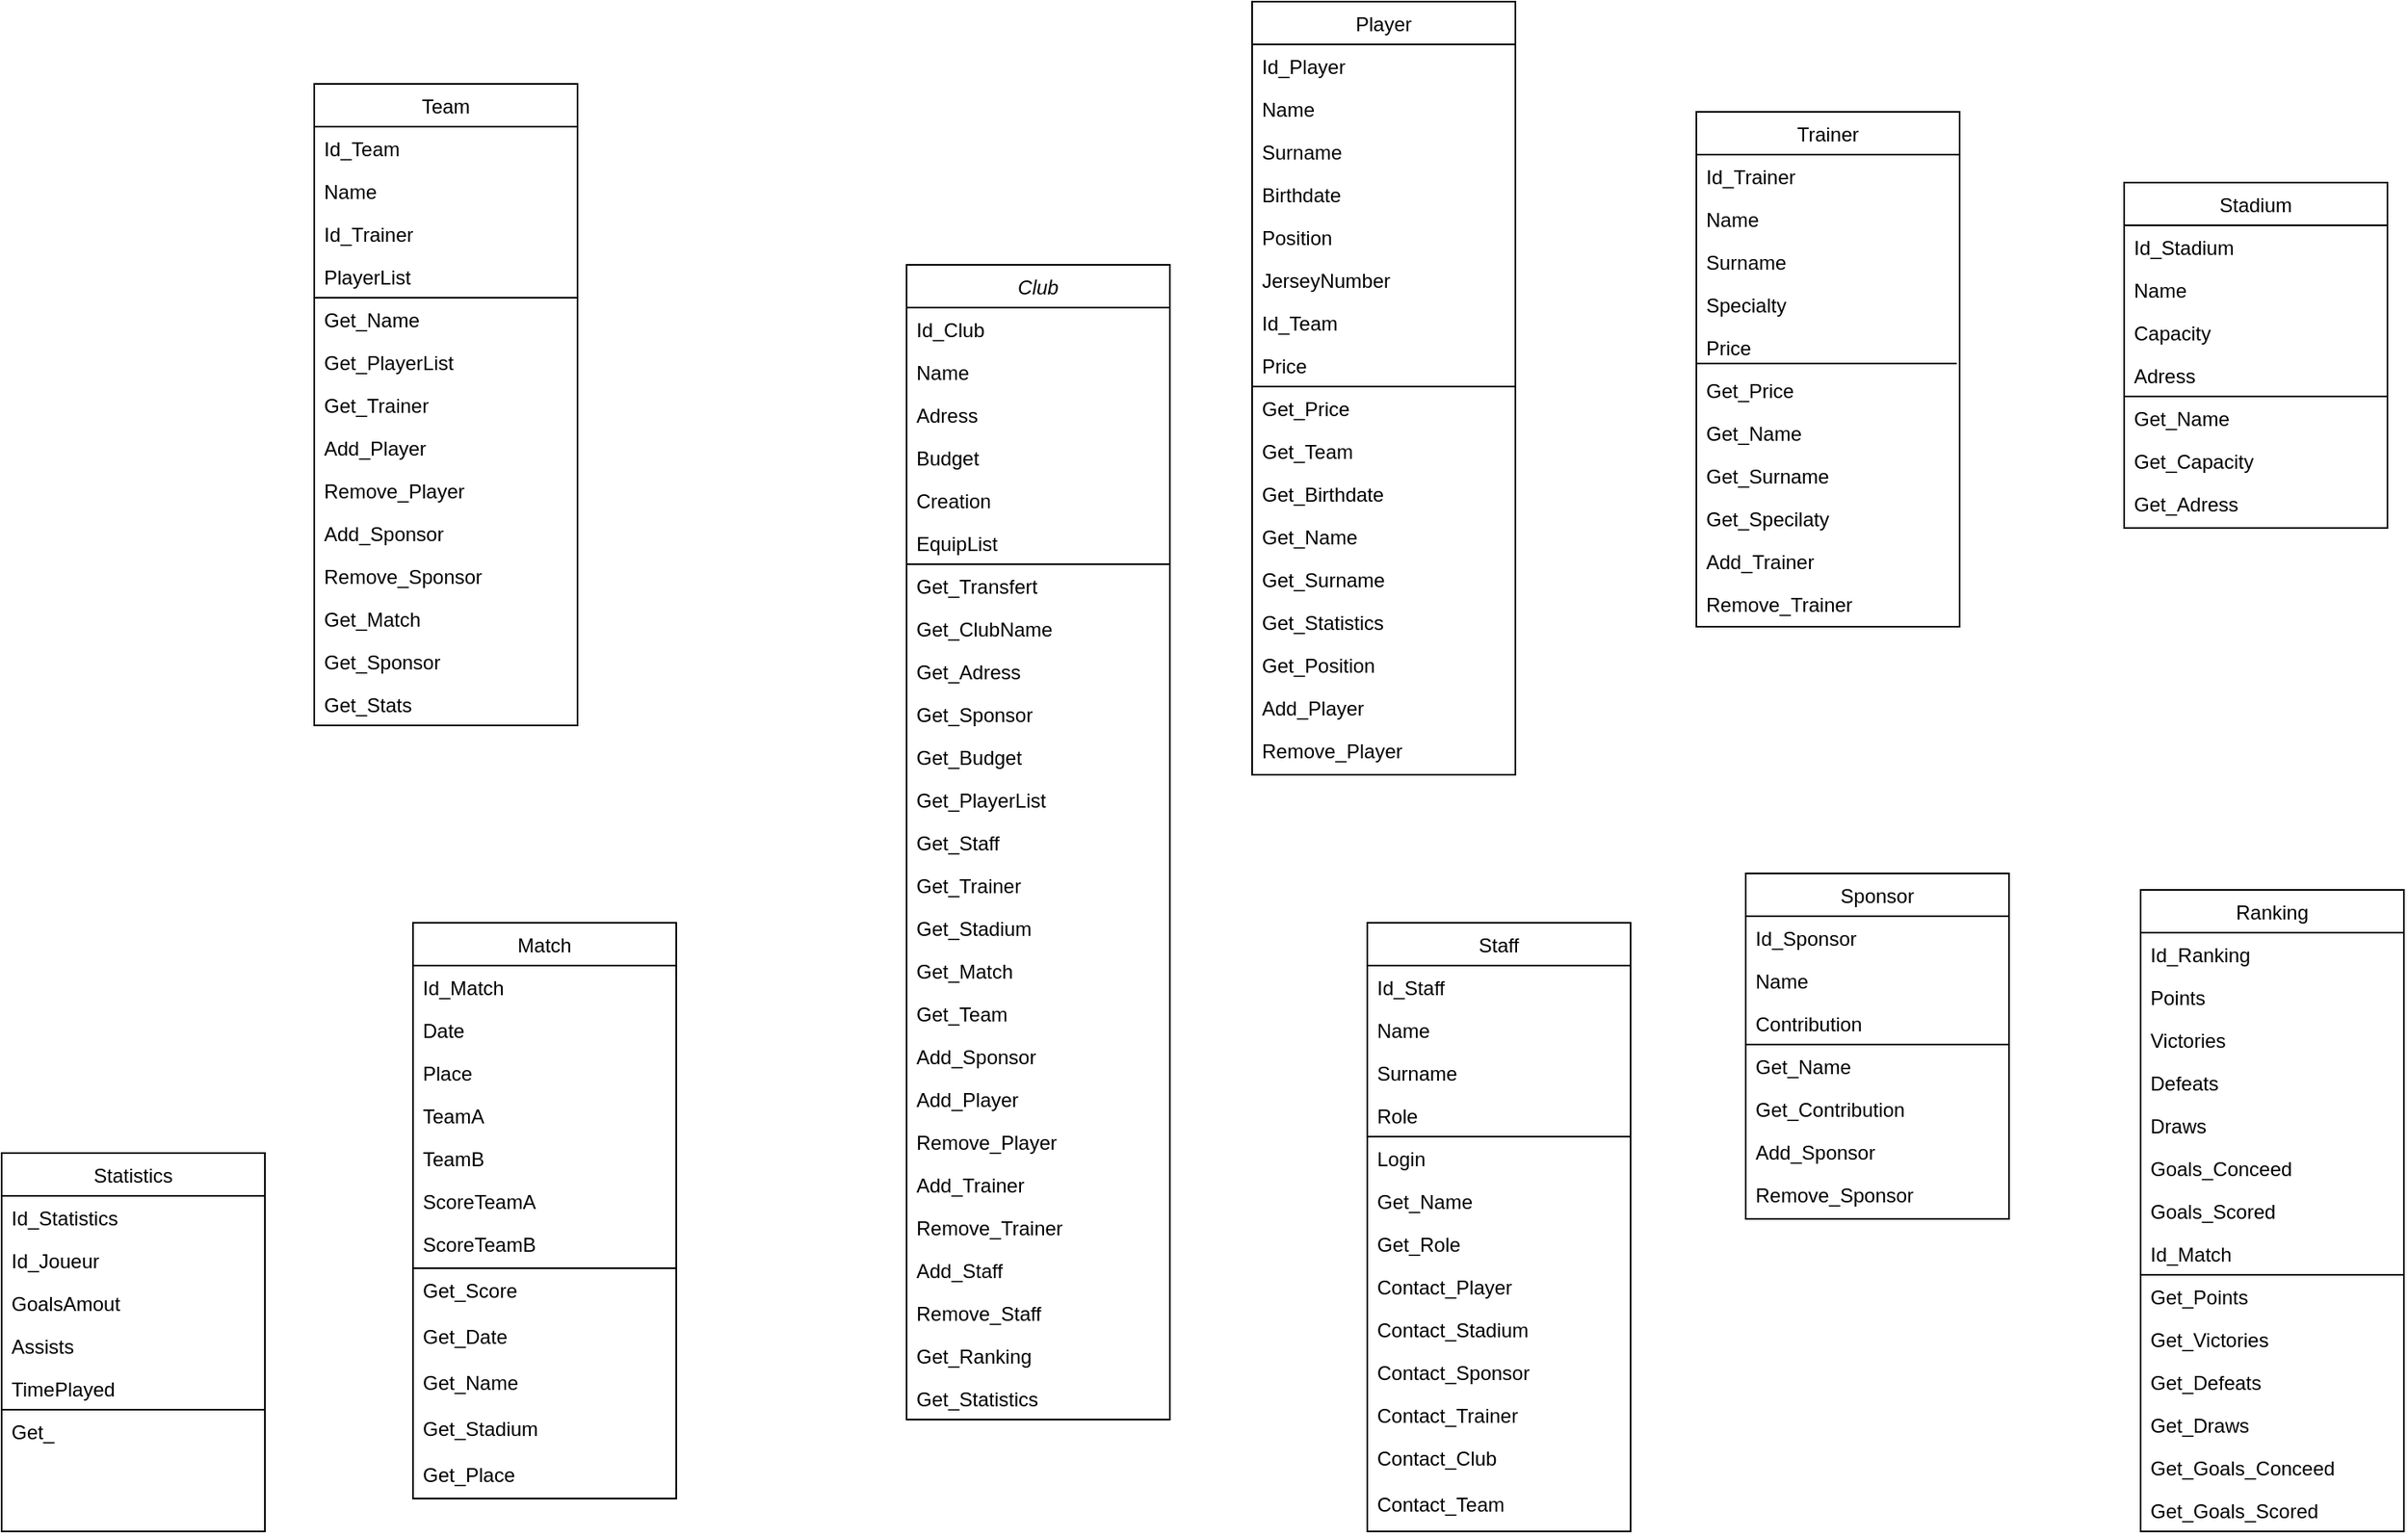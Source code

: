 <mxfile version="24.9.1">
  <diagram id="C5RBs43oDa-KdzZeNtuy" name="Page-1">
    <mxGraphModel dx="1793" dy="965" grid="1" gridSize="10" guides="1" tooltips="1" connect="1" arrows="1" fold="1" page="1" pageScale="1" pageWidth="827" pageHeight="1169" math="0" shadow="0">
      <root>
        <mxCell id="WIyWlLk6GJQsqaUBKTNV-0" />
        <mxCell id="WIyWlLk6GJQsqaUBKTNV-1" parent="WIyWlLk6GJQsqaUBKTNV-0" />
        <mxCell id="zkfFHV4jXpPFQw0GAbJ--0" value="Club" style="swimlane;fontStyle=2;align=center;verticalAlign=top;childLayout=stackLayout;horizontal=1;startSize=26;horizontalStack=0;resizeParent=1;resizeLast=0;collapsible=1;marginBottom=0;rounded=0;shadow=0;strokeWidth=1;" parent="WIyWlLk6GJQsqaUBKTNV-1" vertex="1">
          <mxGeometry x="660" y="370" width="160" height="702" as="geometry">
            <mxRectangle x="230" y="140" width="160" height="26" as="alternateBounds" />
          </mxGeometry>
        </mxCell>
        <mxCell id="zkfFHV4jXpPFQw0GAbJ--1" value="Id_Club" style="text;align=left;verticalAlign=top;spacingLeft=4;spacingRight=4;overflow=hidden;rotatable=0;points=[[0,0.5],[1,0.5]];portConstraint=eastwest;" parent="zkfFHV4jXpPFQw0GAbJ--0" vertex="1">
          <mxGeometry y="26" width="160" height="26" as="geometry" />
        </mxCell>
        <mxCell id="zkfFHV4jXpPFQw0GAbJ--2" value="Name" style="text;align=left;verticalAlign=top;spacingLeft=4;spacingRight=4;overflow=hidden;rotatable=0;points=[[0,0.5],[1,0.5]];portConstraint=eastwest;rounded=0;shadow=0;html=0;" parent="zkfFHV4jXpPFQw0GAbJ--0" vertex="1">
          <mxGeometry y="52" width="160" height="26" as="geometry" />
        </mxCell>
        <mxCell id="zkfFHV4jXpPFQw0GAbJ--3" value="Adress" style="text;align=left;verticalAlign=top;spacingLeft=4;spacingRight=4;overflow=hidden;rotatable=0;points=[[0,0.5],[1,0.5]];portConstraint=eastwest;rounded=0;shadow=0;html=0;" parent="zkfFHV4jXpPFQw0GAbJ--0" vertex="1">
          <mxGeometry y="78" width="160" height="26" as="geometry" />
        </mxCell>
        <mxCell id="9PGojZ2IDabCklF1MC3D-15" value="Budget" style="text;align=left;verticalAlign=top;spacingLeft=4;spacingRight=4;overflow=hidden;rotatable=0;points=[[0,0.5],[1,0.5]];portConstraint=eastwest;rounded=0;shadow=0;html=0;" vertex="1" parent="zkfFHV4jXpPFQw0GAbJ--0">
          <mxGeometry y="104" width="160" height="26" as="geometry" />
        </mxCell>
        <mxCell id="9PGojZ2IDabCklF1MC3D-16" value="Creation" style="text;align=left;verticalAlign=top;spacingLeft=4;spacingRight=4;overflow=hidden;rotatable=0;points=[[0,0.5],[1,0.5]];portConstraint=eastwest;rounded=0;shadow=0;html=0;" vertex="1" parent="zkfFHV4jXpPFQw0GAbJ--0">
          <mxGeometry y="130" width="160" height="26" as="geometry" />
        </mxCell>
        <mxCell id="9PGojZ2IDabCklF1MC3D-18" value="EquipList" style="text;align=left;verticalAlign=top;spacingLeft=4;spacingRight=4;overflow=hidden;rotatable=0;points=[[0,0.5],[1,0.5]];portConstraint=eastwest;rounded=0;shadow=0;html=0;" vertex="1" parent="zkfFHV4jXpPFQw0GAbJ--0">
          <mxGeometry y="156" width="160" height="26" as="geometry" />
        </mxCell>
        <mxCell id="9PGojZ2IDabCklF1MC3D-79" value="" style="endArrow=none;html=1;rounded=0;" edge="1" parent="zkfFHV4jXpPFQw0GAbJ--0">
          <mxGeometry width="50" height="50" relative="1" as="geometry">
            <mxPoint y="182" as="sourcePoint" />
            <mxPoint x="160" y="182" as="targetPoint" />
          </mxGeometry>
        </mxCell>
        <mxCell id="9PGojZ2IDabCklF1MC3D-80" value="Get_Transfert" style="text;align=left;verticalAlign=top;spacingLeft=4;spacingRight=4;overflow=hidden;rotatable=0;points=[[0,0.5],[1,0.5]];portConstraint=eastwest;rounded=0;shadow=0;html=0;" vertex="1" parent="zkfFHV4jXpPFQw0GAbJ--0">
          <mxGeometry y="182" width="160" height="26" as="geometry" />
        </mxCell>
        <mxCell id="9PGojZ2IDabCklF1MC3D-81" value="Get_ClubName" style="text;align=left;verticalAlign=top;spacingLeft=4;spacingRight=4;overflow=hidden;rotatable=0;points=[[0,0.5],[1,0.5]];portConstraint=eastwest;rounded=0;shadow=0;html=0;" vertex="1" parent="zkfFHV4jXpPFQw0GAbJ--0">
          <mxGeometry y="208" width="160" height="26" as="geometry" />
        </mxCell>
        <mxCell id="9PGojZ2IDabCklF1MC3D-82" value="Get_Adress" style="text;align=left;verticalAlign=top;spacingLeft=4;spacingRight=4;overflow=hidden;rotatable=0;points=[[0,0.5],[1,0.5]];portConstraint=eastwest;rounded=0;shadow=0;html=0;" vertex="1" parent="zkfFHV4jXpPFQw0GAbJ--0">
          <mxGeometry y="234" width="160" height="26" as="geometry" />
        </mxCell>
        <mxCell id="9PGojZ2IDabCklF1MC3D-83" value="Get_Sponsor" style="text;align=left;verticalAlign=top;spacingLeft=4;spacingRight=4;overflow=hidden;rotatable=0;points=[[0,0.5],[1,0.5]];portConstraint=eastwest;rounded=0;shadow=0;html=0;" vertex="1" parent="zkfFHV4jXpPFQw0GAbJ--0">
          <mxGeometry y="260" width="160" height="26" as="geometry" />
        </mxCell>
        <mxCell id="9PGojZ2IDabCklF1MC3D-84" value="Get_Budget" style="text;align=left;verticalAlign=top;spacingLeft=4;spacingRight=4;overflow=hidden;rotatable=0;points=[[0,0.5],[1,0.5]];portConstraint=eastwest;rounded=0;shadow=0;html=0;" vertex="1" parent="zkfFHV4jXpPFQw0GAbJ--0">
          <mxGeometry y="286" width="160" height="26" as="geometry" />
        </mxCell>
        <mxCell id="9PGojZ2IDabCklF1MC3D-85" value="Get_PlayerList" style="text;align=left;verticalAlign=top;spacingLeft=4;spacingRight=4;overflow=hidden;rotatable=0;points=[[0,0.5],[1,0.5]];portConstraint=eastwest;rounded=0;shadow=0;html=0;" vertex="1" parent="zkfFHV4jXpPFQw0GAbJ--0">
          <mxGeometry y="312" width="160" height="26" as="geometry" />
        </mxCell>
        <mxCell id="9PGojZ2IDabCklF1MC3D-86" value="Get_Staff" style="text;align=left;verticalAlign=top;spacingLeft=4;spacingRight=4;overflow=hidden;rotatable=0;points=[[0,0.5],[1,0.5]];portConstraint=eastwest;rounded=0;shadow=0;html=0;" vertex="1" parent="zkfFHV4jXpPFQw0GAbJ--0">
          <mxGeometry y="338" width="160" height="26" as="geometry" />
        </mxCell>
        <mxCell id="9PGojZ2IDabCklF1MC3D-87" value="Get_Trainer" style="text;align=left;verticalAlign=top;spacingLeft=4;spacingRight=4;overflow=hidden;rotatable=0;points=[[0,0.5],[1,0.5]];portConstraint=eastwest;rounded=0;shadow=0;html=0;" vertex="1" parent="zkfFHV4jXpPFQw0GAbJ--0">
          <mxGeometry y="364" width="160" height="26" as="geometry" />
        </mxCell>
        <mxCell id="9PGojZ2IDabCklF1MC3D-88" value="Get_Stadium" style="text;align=left;verticalAlign=top;spacingLeft=4;spacingRight=4;overflow=hidden;rotatable=0;points=[[0,0.5],[1,0.5]];portConstraint=eastwest;rounded=0;shadow=0;html=0;" vertex="1" parent="zkfFHV4jXpPFQw0GAbJ--0">
          <mxGeometry y="390" width="160" height="26" as="geometry" />
        </mxCell>
        <mxCell id="9PGojZ2IDabCklF1MC3D-89" value="Get_Match" style="text;align=left;verticalAlign=top;spacingLeft=4;spacingRight=4;overflow=hidden;rotatable=0;points=[[0,0.5],[1,0.5]];portConstraint=eastwest;rounded=0;shadow=0;html=0;" vertex="1" parent="zkfFHV4jXpPFQw0GAbJ--0">
          <mxGeometry y="416" width="160" height="26" as="geometry" />
        </mxCell>
        <mxCell id="9PGojZ2IDabCklF1MC3D-90" value="Get_Team" style="text;align=left;verticalAlign=top;spacingLeft=4;spacingRight=4;overflow=hidden;rotatable=0;points=[[0,0.5],[1,0.5]];portConstraint=eastwest;rounded=0;shadow=0;html=0;" vertex="1" parent="zkfFHV4jXpPFQw0GAbJ--0">
          <mxGeometry y="442" width="160" height="26" as="geometry" />
        </mxCell>
        <mxCell id="9PGojZ2IDabCklF1MC3D-128" value="Add_Sponsor" style="text;align=left;verticalAlign=top;spacingLeft=4;spacingRight=4;overflow=hidden;rotatable=0;points=[[0,0.5],[1,0.5]];portConstraint=eastwest;rounded=0;shadow=0;html=0;" vertex="1" parent="zkfFHV4jXpPFQw0GAbJ--0">
          <mxGeometry y="468" width="160" height="26" as="geometry" />
        </mxCell>
        <mxCell id="9PGojZ2IDabCklF1MC3D-123" value="Add_Player" style="text;align=left;verticalAlign=top;spacingLeft=4;spacingRight=4;overflow=hidden;rotatable=0;points=[[0,0.5],[1,0.5]];portConstraint=eastwest;rounded=0;shadow=0;html=0;" vertex="1" parent="zkfFHV4jXpPFQw0GAbJ--0">
          <mxGeometry y="494" width="160" height="26" as="geometry" />
        </mxCell>
        <mxCell id="9PGojZ2IDabCklF1MC3D-124" value="Remove_Player" style="text;align=left;verticalAlign=top;spacingLeft=4;spacingRight=4;overflow=hidden;rotatable=0;points=[[0,0.5],[1,0.5]];portConstraint=eastwest;rounded=0;shadow=0;html=0;" vertex="1" parent="zkfFHV4jXpPFQw0GAbJ--0">
          <mxGeometry y="520" width="160" height="26" as="geometry" />
        </mxCell>
        <mxCell id="9PGojZ2IDabCklF1MC3D-126" value="Add_Trainer" style="text;align=left;verticalAlign=top;spacingLeft=4;spacingRight=4;overflow=hidden;rotatable=0;points=[[0,0.5],[1,0.5]];portConstraint=eastwest;rounded=0;shadow=0;html=0;" vertex="1" parent="zkfFHV4jXpPFQw0GAbJ--0">
          <mxGeometry y="546" width="160" height="26" as="geometry" />
        </mxCell>
        <mxCell id="9PGojZ2IDabCklF1MC3D-129" value="Remove_Trainer" style="text;align=left;verticalAlign=top;spacingLeft=4;spacingRight=4;overflow=hidden;rotatable=0;points=[[0,0.5],[1,0.5]];portConstraint=eastwest;rounded=0;shadow=0;html=0;" vertex="1" parent="zkfFHV4jXpPFQw0GAbJ--0">
          <mxGeometry y="572" width="160" height="26" as="geometry" />
        </mxCell>
        <mxCell id="9PGojZ2IDabCklF1MC3D-130" value="Add_Staff" style="text;align=left;verticalAlign=top;spacingLeft=4;spacingRight=4;overflow=hidden;rotatable=0;points=[[0,0.5],[1,0.5]];portConstraint=eastwest;rounded=0;shadow=0;html=0;" vertex="1" parent="zkfFHV4jXpPFQw0GAbJ--0">
          <mxGeometry y="598" width="160" height="26" as="geometry" />
        </mxCell>
        <mxCell id="9PGojZ2IDabCklF1MC3D-131" value="Remove_Staff" style="text;align=left;verticalAlign=top;spacingLeft=4;spacingRight=4;overflow=hidden;rotatable=0;points=[[0,0.5],[1,0.5]];portConstraint=eastwest;rounded=0;shadow=0;html=0;" vertex="1" parent="zkfFHV4jXpPFQw0GAbJ--0">
          <mxGeometry y="624" width="160" height="26" as="geometry" />
        </mxCell>
        <mxCell id="9PGojZ2IDabCklF1MC3D-132" value="Get_Ranking" style="text;align=left;verticalAlign=top;spacingLeft=4;spacingRight=4;overflow=hidden;rotatable=0;points=[[0,0.5],[1,0.5]];portConstraint=eastwest;rounded=0;shadow=0;html=0;" vertex="1" parent="zkfFHV4jXpPFQw0GAbJ--0">
          <mxGeometry y="650" width="160" height="26" as="geometry" />
        </mxCell>
        <mxCell id="9PGojZ2IDabCklF1MC3D-133" value="Get_Statistics" style="text;align=left;verticalAlign=top;spacingLeft=4;spacingRight=4;overflow=hidden;rotatable=0;points=[[0,0.5],[1,0.5]];portConstraint=eastwest;rounded=0;shadow=0;html=0;" vertex="1" parent="zkfFHV4jXpPFQw0GAbJ--0">
          <mxGeometry y="676" width="160" height="26" as="geometry" />
        </mxCell>
        <mxCell id="zkfFHV4jXpPFQw0GAbJ--17" value="Player" style="swimlane;fontStyle=0;align=center;verticalAlign=top;childLayout=stackLayout;horizontal=1;startSize=26;horizontalStack=0;resizeParent=1;resizeLast=0;collapsible=1;marginBottom=0;rounded=0;shadow=0;strokeWidth=1;" parent="WIyWlLk6GJQsqaUBKTNV-1" vertex="1">
          <mxGeometry x="870" y="210" width="160" height="470" as="geometry">
            <mxRectangle x="550" y="140" width="160" height="26" as="alternateBounds" />
          </mxGeometry>
        </mxCell>
        <mxCell id="zkfFHV4jXpPFQw0GAbJ--18" value="Id_Player" style="text;align=left;verticalAlign=top;spacingLeft=4;spacingRight=4;overflow=hidden;rotatable=0;points=[[0,0.5],[1,0.5]];portConstraint=eastwest;" parent="zkfFHV4jXpPFQw0GAbJ--17" vertex="1">
          <mxGeometry y="26" width="160" height="26" as="geometry" />
        </mxCell>
        <mxCell id="zkfFHV4jXpPFQw0GAbJ--19" value="Name" style="text;align=left;verticalAlign=top;spacingLeft=4;spacingRight=4;overflow=hidden;rotatable=0;points=[[0,0.5],[1,0.5]];portConstraint=eastwest;rounded=0;shadow=0;html=0;" parent="zkfFHV4jXpPFQw0GAbJ--17" vertex="1">
          <mxGeometry y="52" width="160" height="26" as="geometry" />
        </mxCell>
        <mxCell id="zkfFHV4jXpPFQw0GAbJ--20" value="Surname" style="text;align=left;verticalAlign=top;spacingLeft=4;spacingRight=4;overflow=hidden;rotatable=0;points=[[0,0.5],[1,0.5]];portConstraint=eastwest;rounded=0;shadow=0;html=0;" parent="zkfFHV4jXpPFQw0GAbJ--17" vertex="1">
          <mxGeometry y="78" width="160" height="26" as="geometry" />
        </mxCell>
        <mxCell id="zkfFHV4jXpPFQw0GAbJ--21" value="Birthdate" style="text;align=left;verticalAlign=top;spacingLeft=4;spacingRight=4;overflow=hidden;rotatable=0;points=[[0,0.5],[1,0.5]];portConstraint=eastwest;rounded=0;shadow=0;html=0;" parent="zkfFHV4jXpPFQw0GAbJ--17" vertex="1">
          <mxGeometry y="104" width="160" height="26" as="geometry" />
        </mxCell>
        <mxCell id="zkfFHV4jXpPFQw0GAbJ--22" value="Position" style="text;align=left;verticalAlign=top;spacingLeft=4;spacingRight=4;overflow=hidden;rotatable=0;points=[[0,0.5],[1,0.5]];portConstraint=eastwest;rounded=0;shadow=0;html=0;" parent="zkfFHV4jXpPFQw0GAbJ--17" vertex="1">
          <mxGeometry y="130" width="160" height="26" as="geometry" />
        </mxCell>
        <mxCell id="zkfFHV4jXpPFQw0GAbJ--24" value="JerseyNumber" style="text;align=left;verticalAlign=top;spacingLeft=4;spacingRight=4;overflow=hidden;rotatable=0;points=[[0,0.5],[1,0.5]];portConstraint=eastwest;" parent="zkfFHV4jXpPFQw0GAbJ--17" vertex="1">
          <mxGeometry y="156" width="160" height="26" as="geometry" />
        </mxCell>
        <mxCell id="zkfFHV4jXpPFQw0GAbJ--25" value="Id_Team" style="text;align=left;verticalAlign=top;spacingLeft=4;spacingRight=4;overflow=hidden;rotatable=0;points=[[0,0.5],[1,0.5]];portConstraint=eastwest;" parent="zkfFHV4jXpPFQw0GAbJ--17" vertex="1">
          <mxGeometry y="182" width="160" height="26" as="geometry" />
        </mxCell>
        <mxCell id="9PGojZ2IDabCklF1MC3D-140" value="Price" style="text;align=left;verticalAlign=top;spacingLeft=4;spacingRight=4;overflow=hidden;rotatable=0;points=[[0,0.5],[1,0.5]];portConstraint=eastwest;" vertex="1" parent="zkfFHV4jXpPFQw0GAbJ--17">
          <mxGeometry y="208" width="160" height="26" as="geometry" />
        </mxCell>
        <mxCell id="9PGojZ2IDabCklF1MC3D-134" value="" style="endArrow=none;html=1;rounded=0;" edge="1" parent="zkfFHV4jXpPFQw0GAbJ--17">
          <mxGeometry width="50" height="50" relative="1" as="geometry">
            <mxPoint y="234" as="sourcePoint" />
            <mxPoint x="160" y="234" as="targetPoint" />
          </mxGeometry>
        </mxCell>
        <mxCell id="9PGojZ2IDabCklF1MC3D-139" value="Get_Price" style="text;align=left;verticalAlign=top;spacingLeft=4;spacingRight=4;overflow=hidden;rotatable=0;points=[[0,0.5],[1,0.5]];portConstraint=eastwest;" vertex="1" parent="zkfFHV4jXpPFQw0GAbJ--17">
          <mxGeometry y="234" width="160" height="26" as="geometry" />
        </mxCell>
        <mxCell id="9PGojZ2IDabCklF1MC3D-137" value="Get_Team" style="text;align=left;verticalAlign=top;spacingLeft=4;spacingRight=4;overflow=hidden;rotatable=0;points=[[0,0.5],[1,0.5]];portConstraint=eastwest;" vertex="1" parent="zkfFHV4jXpPFQw0GAbJ--17">
          <mxGeometry y="260" width="160" height="26" as="geometry" />
        </mxCell>
        <mxCell id="9PGojZ2IDabCklF1MC3D-138" value="Get_Birthdate" style="text;align=left;verticalAlign=top;spacingLeft=4;spacingRight=4;overflow=hidden;rotatable=0;points=[[0,0.5],[1,0.5]];portConstraint=eastwest;" vertex="1" parent="zkfFHV4jXpPFQw0GAbJ--17">
          <mxGeometry y="286" width="160" height="26" as="geometry" />
        </mxCell>
        <mxCell id="9PGojZ2IDabCklF1MC3D-135" value="Get_Name" style="text;align=left;verticalAlign=top;spacingLeft=4;spacingRight=4;overflow=hidden;rotatable=0;points=[[0,0.5],[1,0.5]];portConstraint=eastwest;" vertex="1" parent="zkfFHV4jXpPFQw0GAbJ--17">
          <mxGeometry y="312" width="160" height="26" as="geometry" />
        </mxCell>
        <mxCell id="9PGojZ2IDabCklF1MC3D-136" value="Get_Surname" style="text;align=left;verticalAlign=top;spacingLeft=4;spacingRight=4;overflow=hidden;rotatable=0;points=[[0,0.5],[1,0.5]];portConstraint=eastwest;" vertex="1" parent="zkfFHV4jXpPFQw0GAbJ--17">
          <mxGeometry y="338" width="160" height="26" as="geometry" />
        </mxCell>
        <mxCell id="9PGojZ2IDabCklF1MC3D-142" value="Get_Statistics" style="text;align=left;verticalAlign=top;spacingLeft=4;spacingRight=4;overflow=hidden;rotatable=0;points=[[0,0.5],[1,0.5]];portConstraint=eastwest;" vertex="1" parent="zkfFHV4jXpPFQw0GAbJ--17">
          <mxGeometry y="364" width="160" height="26" as="geometry" />
        </mxCell>
        <mxCell id="9PGojZ2IDabCklF1MC3D-143" value="Get_Position" style="text;align=left;verticalAlign=top;spacingLeft=4;spacingRight=4;overflow=hidden;rotatable=0;points=[[0,0.5],[1,0.5]];portConstraint=eastwest;" vertex="1" parent="zkfFHV4jXpPFQw0GAbJ--17">
          <mxGeometry y="390" width="160" height="26" as="geometry" />
        </mxCell>
        <mxCell id="9PGojZ2IDabCklF1MC3D-144" value="Add_Player" style="text;align=left;verticalAlign=top;spacingLeft=4;spacingRight=4;overflow=hidden;rotatable=0;points=[[0,0.5],[1,0.5]];portConstraint=eastwest;" vertex="1" parent="zkfFHV4jXpPFQw0GAbJ--17">
          <mxGeometry y="416" width="160" height="26" as="geometry" />
        </mxCell>
        <mxCell id="9PGojZ2IDabCklF1MC3D-145" value="Remove_Player" style="text;align=left;verticalAlign=top;spacingLeft=4;spacingRight=4;overflow=hidden;rotatable=0;points=[[0,0.5],[1,0.5]];portConstraint=eastwest;" vertex="1" parent="zkfFHV4jXpPFQw0GAbJ--17">
          <mxGeometry y="442" width="160" height="26" as="geometry" />
        </mxCell>
        <mxCell id="9PGojZ2IDabCklF1MC3D-20" value="Team" style="swimlane;fontStyle=0;align=center;verticalAlign=top;childLayout=stackLayout;horizontal=1;startSize=26;horizontalStack=0;resizeParent=1;resizeLast=0;collapsible=1;marginBottom=0;rounded=0;shadow=0;strokeWidth=1;" vertex="1" parent="WIyWlLk6GJQsqaUBKTNV-1">
          <mxGeometry x="300" y="260" width="160" height="390" as="geometry">
            <mxRectangle x="550" y="140" width="160" height="26" as="alternateBounds" />
          </mxGeometry>
        </mxCell>
        <mxCell id="9PGojZ2IDabCklF1MC3D-21" value="Id_Team" style="text;align=left;verticalAlign=top;spacingLeft=4;spacingRight=4;overflow=hidden;rotatable=0;points=[[0,0.5],[1,0.5]];portConstraint=eastwest;" vertex="1" parent="9PGojZ2IDabCklF1MC3D-20">
          <mxGeometry y="26" width="160" height="26" as="geometry" />
        </mxCell>
        <mxCell id="9PGojZ2IDabCklF1MC3D-22" value="Name" style="text;align=left;verticalAlign=top;spacingLeft=4;spacingRight=4;overflow=hidden;rotatable=0;points=[[0,0.5],[1,0.5]];portConstraint=eastwest;rounded=0;shadow=0;html=0;" vertex="1" parent="9PGojZ2IDabCklF1MC3D-20">
          <mxGeometry y="52" width="160" height="26" as="geometry" />
        </mxCell>
        <mxCell id="9PGojZ2IDabCklF1MC3D-23" value="Id_Trainer" style="text;align=left;verticalAlign=top;spacingLeft=4;spacingRight=4;overflow=hidden;rotatable=0;points=[[0,0.5],[1,0.5]];portConstraint=eastwest;rounded=0;shadow=0;html=0;" vertex="1" parent="9PGojZ2IDabCklF1MC3D-20">
          <mxGeometry y="78" width="160" height="26" as="geometry" />
        </mxCell>
        <mxCell id="9PGojZ2IDabCklF1MC3D-24" value="PlayerList" style="text;align=left;verticalAlign=top;spacingLeft=4;spacingRight=4;overflow=hidden;rotatable=0;points=[[0,0.5],[1,0.5]];portConstraint=eastwest;rounded=0;shadow=0;html=0;" vertex="1" parent="9PGojZ2IDabCklF1MC3D-20">
          <mxGeometry y="104" width="160" height="26" as="geometry" />
        </mxCell>
        <mxCell id="9PGojZ2IDabCklF1MC3D-70" value="" style="endArrow=none;html=1;rounded=0;exitX=0;exitY=0.75;exitDx=0;exitDy=0;entryX=1;entryY=0.75;entryDx=0;entryDy=0;" edge="1" parent="9PGojZ2IDabCklF1MC3D-20">
          <mxGeometry width="50" height="50" relative="1" as="geometry">
            <mxPoint y="130" as="sourcePoint" />
            <mxPoint x="160" y="130" as="targetPoint" />
          </mxGeometry>
        </mxCell>
        <mxCell id="9PGojZ2IDabCklF1MC3D-71" value="Get_Name" style="text;align=left;verticalAlign=top;spacingLeft=4;spacingRight=4;overflow=hidden;rotatable=0;points=[[0,0.5],[1,0.5]];portConstraint=eastwest;rounded=0;shadow=0;html=0;" vertex="1" parent="9PGojZ2IDabCklF1MC3D-20">
          <mxGeometry y="130" width="160" height="26" as="geometry" />
        </mxCell>
        <mxCell id="9PGojZ2IDabCklF1MC3D-72" value="Get_PlayerList" style="text;align=left;verticalAlign=top;spacingLeft=4;spacingRight=4;overflow=hidden;rotatable=0;points=[[0,0.5],[1,0.5]];portConstraint=eastwest;rounded=0;shadow=0;html=0;" vertex="1" parent="9PGojZ2IDabCklF1MC3D-20">
          <mxGeometry y="156" width="160" height="26" as="geometry" />
        </mxCell>
        <mxCell id="9PGojZ2IDabCklF1MC3D-73" value="Get_Trainer" style="text;align=left;verticalAlign=top;spacingLeft=4;spacingRight=4;overflow=hidden;rotatable=0;points=[[0,0.5],[1,0.5]];portConstraint=eastwest;rounded=0;shadow=0;html=0;" vertex="1" parent="9PGojZ2IDabCklF1MC3D-20">
          <mxGeometry y="182" width="160" height="26" as="geometry" />
        </mxCell>
        <mxCell id="9PGojZ2IDabCklF1MC3D-74" value="Add_Player" style="text;align=left;verticalAlign=top;spacingLeft=4;spacingRight=4;overflow=hidden;rotatable=0;points=[[0,0.5],[1,0.5]];portConstraint=eastwest;rounded=0;shadow=0;html=0;" vertex="1" parent="9PGojZ2IDabCklF1MC3D-20">
          <mxGeometry y="208" width="160" height="26" as="geometry" />
        </mxCell>
        <mxCell id="9PGojZ2IDabCklF1MC3D-75" value="Remove_Player" style="text;align=left;verticalAlign=top;spacingLeft=4;spacingRight=4;overflow=hidden;rotatable=0;points=[[0,0.5],[1,0.5]];portConstraint=eastwest;rounded=0;shadow=0;html=0;" vertex="1" parent="9PGojZ2IDabCklF1MC3D-20">
          <mxGeometry y="234" width="160" height="26" as="geometry" />
        </mxCell>
        <mxCell id="9PGojZ2IDabCklF1MC3D-107" value="Add_Sponsor" style="text;align=left;verticalAlign=top;spacingLeft=4;spacingRight=4;overflow=hidden;rotatable=0;points=[[0,0.5],[1,0.5]];portConstraint=eastwest;rounded=0;shadow=0;html=0;" vertex="1" parent="9PGojZ2IDabCklF1MC3D-20">
          <mxGeometry y="260" width="160" height="26" as="geometry" />
        </mxCell>
        <mxCell id="9PGojZ2IDabCklF1MC3D-108" value="Remove_Sponsor" style="text;align=left;verticalAlign=top;spacingLeft=4;spacingRight=4;overflow=hidden;rotatable=0;points=[[0,0.5],[1,0.5]];portConstraint=eastwest;rounded=0;shadow=0;html=0;" vertex="1" parent="9PGojZ2IDabCklF1MC3D-20">
          <mxGeometry y="286" width="160" height="26" as="geometry" />
        </mxCell>
        <mxCell id="9PGojZ2IDabCklF1MC3D-109" value="Get_Match" style="text;align=left;verticalAlign=top;spacingLeft=4;spacingRight=4;overflow=hidden;rotatable=0;points=[[0,0.5],[1,0.5]];portConstraint=eastwest;rounded=0;shadow=0;html=0;" vertex="1" parent="9PGojZ2IDabCklF1MC3D-20">
          <mxGeometry y="312" width="160" height="26" as="geometry" />
        </mxCell>
        <mxCell id="9PGojZ2IDabCklF1MC3D-110" value="Get_Sponsor" style="text;align=left;verticalAlign=top;spacingLeft=4;spacingRight=4;overflow=hidden;rotatable=0;points=[[0,0.5],[1,0.5]];portConstraint=eastwest;rounded=0;shadow=0;html=0;" vertex="1" parent="9PGojZ2IDabCklF1MC3D-20">
          <mxGeometry y="338" width="160" height="26" as="geometry" />
        </mxCell>
        <mxCell id="9PGojZ2IDabCklF1MC3D-111" value="Get_Stats" style="text;align=left;verticalAlign=top;spacingLeft=4;spacingRight=4;overflow=hidden;rotatable=0;points=[[0,0.5],[1,0.5]];portConstraint=eastwest;rounded=0;shadow=0;html=0;" vertex="1" parent="9PGojZ2IDabCklF1MC3D-20">
          <mxGeometry y="364" width="160" height="26" as="geometry" />
        </mxCell>
        <mxCell id="9PGojZ2IDabCklF1MC3D-28" value="Trainer" style="swimlane;fontStyle=0;align=center;verticalAlign=top;childLayout=stackLayout;horizontal=1;startSize=26;horizontalStack=0;resizeParent=1;resizeLast=0;collapsible=1;marginBottom=0;rounded=0;shadow=0;strokeWidth=1;" vertex="1" parent="WIyWlLk6GJQsqaUBKTNV-1">
          <mxGeometry x="1140" y="277" width="160" height="313" as="geometry">
            <mxRectangle x="550" y="140" width="160" height="26" as="alternateBounds" />
          </mxGeometry>
        </mxCell>
        <mxCell id="9PGojZ2IDabCklF1MC3D-29" value="Id_Trainer" style="text;align=left;verticalAlign=top;spacingLeft=4;spacingRight=4;overflow=hidden;rotatable=0;points=[[0,0.5],[1,0.5]];portConstraint=eastwest;" vertex="1" parent="9PGojZ2IDabCklF1MC3D-28">
          <mxGeometry y="26" width="160" height="26" as="geometry" />
        </mxCell>
        <mxCell id="9PGojZ2IDabCklF1MC3D-30" value="Name" style="text;align=left;verticalAlign=top;spacingLeft=4;spacingRight=4;overflow=hidden;rotatable=0;points=[[0,0.5],[1,0.5]];portConstraint=eastwest;rounded=0;shadow=0;html=0;" vertex="1" parent="9PGojZ2IDabCklF1MC3D-28">
          <mxGeometry y="52" width="160" height="26" as="geometry" />
        </mxCell>
        <mxCell id="9PGojZ2IDabCklF1MC3D-31" value="Surname" style="text;align=left;verticalAlign=top;spacingLeft=4;spacingRight=4;overflow=hidden;rotatable=0;points=[[0,0.5],[1,0.5]];portConstraint=eastwest;rounded=0;shadow=0;html=0;" vertex="1" parent="9PGojZ2IDabCklF1MC3D-28">
          <mxGeometry y="78" width="160" height="26" as="geometry" />
        </mxCell>
        <mxCell id="9PGojZ2IDabCklF1MC3D-146" value="" style="endArrow=none;html=1;rounded=0;entryX=0.989;entryY=0.962;entryDx=0;entryDy=0;entryPerimeter=0;" edge="1" parent="9PGojZ2IDabCklF1MC3D-28">
          <mxGeometry width="50" height="50" relative="1" as="geometry">
            <mxPoint y="153" as="sourcePoint" />
            <mxPoint x="158.24" y="153.012" as="targetPoint" />
          </mxGeometry>
        </mxCell>
        <mxCell id="9PGojZ2IDabCklF1MC3D-147" value="Specialty" style="text;align=left;verticalAlign=top;spacingLeft=4;spacingRight=4;overflow=hidden;rotatable=0;points=[[0,0.5],[1,0.5]];portConstraint=eastwest;rounded=0;shadow=0;html=0;" vertex="1" parent="9PGojZ2IDabCklF1MC3D-28">
          <mxGeometry y="104" width="160" height="26" as="geometry" />
        </mxCell>
        <mxCell id="9PGojZ2IDabCklF1MC3D-148" value="Price" style="text;align=left;verticalAlign=top;spacingLeft=4;spacingRight=4;overflow=hidden;rotatable=0;points=[[0,0.5],[1,0.5]];portConstraint=eastwest;rounded=0;shadow=0;html=0;" vertex="1" parent="9PGojZ2IDabCklF1MC3D-28">
          <mxGeometry y="130" width="160" height="26" as="geometry" />
        </mxCell>
        <mxCell id="9PGojZ2IDabCklF1MC3D-149" value="Get_Price" style="text;align=left;verticalAlign=top;spacingLeft=4;spacingRight=4;overflow=hidden;rotatable=0;points=[[0,0.5],[1,0.5]];portConstraint=eastwest;rounded=0;shadow=0;html=0;" vertex="1" parent="9PGojZ2IDabCklF1MC3D-28">
          <mxGeometry y="156" width="160" height="26" as="geometry" />
        </mxCell>
        <mxCell id="9PGojZ2IDabCklF1MC3D-150" value="Get_Name" style="text;align=left;verticalAlign=top;spacingLeft=4;spacingRight=4;overflow=hidden;rotatable=0;points=[[0,0.5],[1,0.5]];portConstraint=eastwest;rounded=0;shadow=0;html=0;" vertex="1" parent="9PGojZ2IDabCklF1MC3D-28">
          <mxGeometry y="182" width="160" height="26" as="geometry" />
        </mxCell>
        <mxCell id="9PGojZ2IDabCklF1MC3D-151" value="Get_Surname" style="text;align=left;verticalAlign=top;spacingLeft=4;spacingRight=4;overflow=hidden;rotatable=0;points=[[0,0.5],[1,0.5]];portConstraint=eastwest;rounded=0;shadow=0;html=0;" vertex="1" parent="9PGojZ2IDabCklF1MC3D-28">
          <mxGeometry y="208" width="160" height="26" as="geometry" />
        </mxCell>
        <mxCell id="9PGojZ2IDabCklF1MC3D-152" value="Get_Specilaty" style="text;align=left;verticalAlign=top;spacingLeft=4;spacingRight=4;overflow=hidden;rotatable=0;points=[[0,0.5],[1,0.5]];portConstraint=eastwest;rounded=0;shadow=0;html=0;" vertex="1" parent="9PGojZ2IDabCklF1MC3D-28">
          <mxGeometry y="234" width="160" height="26" as="geometry" />
        </mxCell>
        <mxCell id="9PGojZ2IDabCklF1MC3D-153" value="Add_Trainer" style="text;align=left;verticalAlign=top;spacingLeft=4;spacingRight=4;overflow=hidden;rotatable=0;points=[[0,0.5],[1,0.5]];portConstraint=eastwest;rounded=0;shadow=0;html=0;" vertex="1" parent="9PGojZ2IDabCklF1MC3D-28">
          <mxGeometry y="260" width="160" height="26" as="geometry" />
        </mxCell>
        <mxCell id="9PGojZ2IDabCklF1MC3D-154" value="Remove_Trainer" style="text;align=left;verticalAlign=top;spacingLeft=4;spacingRight=4;overflow=hidden;rotatable=0;points=[[0,0.5],[1,0.5]];portConstraint=eastwest;rounded=0;shadow=0;html=0;" vertex="1" parent="9PGojZ2IDabCklF1MC3D-28">
          <mxGeometry y="286" width="160" height="26" as="geometry" />
        </mxCell>
        <mxCell id="9PGojZ2IDabCklF1MC3D-33" value="Match" style="swimlane;fontStyle=0;align=center;verticalAlign=top;childLayout=stackLayout;horizontal=1;startSize=26;horizontalStack=0;resizeParent=1;resizeLast=0;collapsible=1;marginBottom=0;rounded=0;shadow=0;strokeWidth=1;" vertex="1" parent="WIyWlLk6GJQsqaUBKTNV-1">
          <mxGeometry x="360" y="770" width="160" height="350" as="geometry">
            <mxRectangle x="550" y="140" width="160" height="26" as="alternateBounds" />
          </mxGeometry>
        </mxCell>
        <mxCell id="9PGojZ2IDabCklF1MC3D-34" value="Id_Match" style="text;align=left;verticalAlign=top;spacingLeft=4;spacingRight=4;overflow=hidden;rotatable=0;points=[[0,0.5],[1,0.5]];portConstraint=eastwest;" vertex="1" parent="9PGojZ2IDabCklF1MC3D-33">
          <mxGeometry y="26" width="160" height="26" as="geometry" />
        </mxCell>
        <mxCell id="9PGojZ2IDabCklF1MC3D-35" value="Date" style="text;align=left;verticalAlign=top;spacingLeft=4;spacingRight=4;overflow=hidden;rotatable=0;points=[[0,0.5],[1,0.5]];portConstraint=eastwest;rounded=0;shadow=0;html=0;" vertex="1" parent="9PGojZ2IDabCklF1MC3D-33">
          <mxGeometry y="52" width="160" height="26" as="geometry" />
        </mxCell>
        <mxCell id="9PGojZ2IDabCklF1MC3D-36" value="Place" style="text;align=left;verticalAlign=top;spacingLeft=4;spacingRight=4;overflow=hidden;rotatable=0;points=[[0,0.5],[1,0.5]];portConstraint=eastwest;rounded=0;shadow=0;html=0;" vertex="1" parent="9PGojZ2IDabCklF1MC3D-33">
          <mxGeometry y="78" width="160" height="26" as="geometry" />
        </mxCell>
        <mxCell id="9PGojZ2IDabCklF1MC3D-37" value="TeamA" style="text;align=left;verticalAlign=top;spacingLeft=4;spacingRight=4;overflow=hidden;rotatable=0;points=[[0,0.5],[1,0.5]];portConstraint=eastwest;rounded=0;shadow=0;html=0;" vertex="1" parent="9PGojZ2IDabCklF1MC3D-33">
          <mxGeometry y="104" width="160" height="26" as="geometry" />
        </mxCell>
        <mxCell id="9PGojZ2IDabCklF1MC3D-38" value="TeamB" style="text;align=left;verticalAlign=top;spacingLeft=4;spacingRight=4;overflow=hidden;rotatable=0;points=[[0,0.5],[1,0.5]];portConstraint=eastwest;rounded=0;shadow=0;html=0;" vertex="1" parent="9PGojZ2IDabCklF1MC3D-33">
          <mxGeometry y="130" width="160" height="26" as="geometry" />
        </mxCell>
        <mxCell id="9PGojZ2IDabCklF1MC3D-39" value="ScoreTeamA" style="text;align=left;verticalAlign=top;spacingLeft=4;spacingRight=4;overflow=hidden;rotatable=0;points=[[0,0.5],[1,0.5]];portConstraint=eastwest;" vertex="1" parent="9PGojZ2IDabCklF1MC3D-33">
          <mxGeometry y="156" width="160" height="26" as="geometry" />
        </mxCell>
        <mxCell id="9PGojZ2IDabCklF1MC3D-40" value="ScoreTeamB" style="text;align=left;verticalAlign=top;spacingLeft=4;spacingRight=4;overflow=hidden;rotatable=0;points=[[0,0.5],[1,0.5]];portConstraint=eastwest;" vertex="1" parent="9PGojZ2IDabCklF1MC3D-33">
          <mxGeometry y="182" width="160" height="28" as="geometry" />
        </mxCell>
        <mxCell id="9PGojZ2IDabCklF1MC3D-101" value="" style="endArrow=none;html=1;rounded=0;" edge="1" parent="9PGojZ2IDabCklF1MC3D-33">
          <mxGeometry width="50" height="50" relative="1" as="geometry">
            <mxPoint y="210" as="sourcePoint" />
            <mxPoint x="160" y="210" as="targetPoint" />
          </mxGeometry>
        </mxCell>
        <mxCell id="9PGojZ2IDabCklF1MC3D-102" value="Get_Score" style="text;align=left;verticalAlign=top;spacingLeft=4;spacingRight=4;overflow=hidden;rotatable=0;points=[[0,0.5],[1,0.5]];portConstraint=eastwest;rounded=0;shadow=0;html=0;" vertex="1" parent="9PGojZ2IDabCklF1MC3D-33">
          <mxGeometry y="210" width="160" height="28" as="geometry" />
        </mxCell>
        <mxCell id="9PGojZ2IDabCklF1MC3D-103" value="Get_Date" style="text;align=left;verticalAlign=top;spacingLeft=4;spacingRight=4;overflow=hidden;rotatable=0;points=[[0,0.5],[1,0.5]];portConstraint=eastwest;rounded=0;shadow=0;html=0;" vertex="1" parent="9PGojZ2IDabCklF1MC3D-33">
          <mxGeometry y="238" width="160" height="28" as="geometry" />
        </mxCell>
        <mxCell id="9PGojZ2IDabCklF1MC3D-104" value="Get_Name" style="text;align=left;verticalAlign=top;spacingLeft=4;spacingRight=4;overflow=hidden;rotatable=0;points=[[0,0.5],[1,0.5]];portConstraint=eastwest;rounded=0;shadow=0;html=0;" vertex="1" parent="9PGojZ2IDabCklF1MC3D-33">
          <mxGeometry y="266" width="160" height="28" as="geometry" />
        </mxCell>
        <mxCell id="9PGojZ2IDabCklF1MC3D-105" value="Get_Stadium" style="text;align=left;verticalAlign=top;spacingLeft=4;spacingRight=4;overflow=hidden;rotatable=0;points=[[0,0.5],[1,0.5]];portConstraint=eastwest;rounded=0;shadow=0;html=0;" vertex="1" parent="9PGojZ2IDabCklF1MC3D-33">
          <mxGeometry y="294" width="160" height="28" as="geometry" />
        </mxCell>
        <mxCell id="9PGojZ2IDabCklF1MC3D-106" value="Get_Place" style="text;align=left;verticalAlign=top;spacingLeft=4;spacingRight=4;overflow=hidden;rotatable=0;points=[[0,0.5],[1,0.5]];portConstraint=eastwest;rounded=0;shadow=0;html=0;" vertex="1" parent="9PGojZ2IDabCklF1MC3D-33">
          <mxGeometry y="322" width="160" height="28" as="geometry" />
        </mxCell>
        <mxCell id="9PGojZ2IDabCklF1MC3D-41" value="Stadium" style="swimlane;fontStyle=0;align=center;verticalAlign=top;childLayout=stackLayout;horizontal=1;startSize=26;horizontalStack=0;resizeParent=1;resizeLast=0;collapsible=1;marginBottom=0;rounded=0;shadow=0;strokeWidth=1;" vertex="1" parent="WIyWlLk6GJQsqaUBKTNV-1">
          <mxGeometry x="1400" y="320" width="160" height="210" as="geometry">
            <mxRectangle x="550" y="140" width="160" height="26" as="alternateBounds" />
          </mxGeometry>
        </mxCell>
        <mxCell id="9PGojZ2IDabCklF1MC3D-42" value="Id_Stadium" style="text;align=left;verticalAlign=top;spacingLeft=4;spacingRight=4;overflow=hidden;rotatable=0;points=[[0,0.5],[1,0.5]];portConstraint=eastwest;" vertex="1" parent="9PGojZ2IDabCklF1MC3D-41">
          <mxGeometry y="26" width="160" height="26" as="geometry" />
        </mxCell>
        <mxCell id="9PGojZ2IDabCklF1MC3D-43" value="Name" style="text;align=left;verticalAlign=top;spacingLeft=4;spacingRight=4;overflow=hidden;rotatable=0;points=[[0,0.5],[1,0.5]];portConstraint=eastwest;rounded=0;shadow=0;html=0;" vertex="1" parent="9PGojZ2IDabCklF1MC3D-41">
          <mxGeometry y="52" width="160" height="26" as="geometry" />
        </mxCell>
        <mxCell id="9PGojZ2IDabCklF1MC3D-44" value="Capacity" style="text;align=left;verticalAlign=top;spacingLeft=4;spacingRight=4;overflow=hidden;rotatable=0;points=[[0,0.5],[1,0.5]];portConstraint=eastwest;rounded=0;shadow=0;html=0;" vertex="1" parent="9PGojZ2IDabCklF1MC3D-41">
          <mxGeometry y="78" width="160" height="26" as="geometry" />
        </mxCell>
        <mxCell id="9PGojZ2IDabCklF1MC3D-45" value="Adress" style="text;align=left;verticalAlign=top;spacingLeft=4;spacingRight=4;overflow=hidden;rotatable=0;points=[[0,0.5],[1,0.5]];portConstraint=eastwest;rounded=0;shadow=0;html=0;" vertex="1" parent="9PGojZ2IDabCklF1MC3D-41">
          <mxGeometry y="104" width="160" height="26" as="geometry" />
        </mxCell>
        <mxCell id="9PGojZ2IDabCklF1MC3D-167" value="" style="endArrow=none;html=1;rounded=0;" edge="1" parent="9PGojZ2IDabCklF1MC3D-41">
          <mxGeometry width="50" height="50" relative="1" as="geometry">
            <mxPoint y="130" as="sourcePoint" />
            <mxPoint x="160" y="130" as="targetPoint" />
          </mxGeometry>
        </mxCell>
        <mxCell id="9PGojZ2IDabCklF1MC3D-168" value="Get_Name" style="text;align=left;verticalAlign=top;spacingLeft=4;spacingRight=4;overflow=hidden;rotatable=0;points=[[0,0.5],[1,0.5]];portConstraint=eastwest;rounded=0;shadow=0;html=0;" vertex="1" parent="9PGojZ2IDabCklF1MC3D-41">
          <mxGeometry y="130" width="160" height="26" as="geometry" />
        </mxCell>
        <mxCell id="9PGojZ2IDabCklF1MC3D-169" value="Get_Capacity" style="text;align=left;verticalAlign=top;spacingLeft=4;spacingRight=4;overflow=hidden;rotatable=0;points=[[0,0.5],[1,0.5]];portConstraint=eastwest;rounded=0;shadow=0;html=0;" vertex="1" parent="9PGojZ2IDabCklF1MC3D-41">
          <mxGeometry y="156" width="160" height="26" as="geometry" />
        </mxCell>
        <mxCell id="9PGojZ2IDabCklF1MC3D-170" value="Get_Adress" style="text;align=left;verticalAlign=top;spacingLeft=4;spacingRight=4;overflow=hidden;rotatable=0;points=[[0,0.5],[1,0.5]];portConstraint=eastwest;rounded=0;shadow=0;html=0;" vertex="1" parent="9PGojZ2IDabCklF1MC3D-41">
          <mxGeometry y="182" width="160" height="26" as="geometry" />
        </mxCell>
        <mxCell id="9PGojZ2IDabCklF1MC3D-46" value="Sponsor" style="swimlane;fontStyle=0;align=center;verticalAlign=top;childLayout=stackLayout;horizontal=1;startSize=26;horizontalStack=0;resizeParent=1;resizeLast=0;collapsible=1;marginBottom=0;rounded=0;shadow=0;strokeWidth=1;" vertex="1" parent="WIyWlLk6GJQsqaUBKTNV-1">
          <mxGeometry x="1170" y="740" width="160" height="210" as="geometry">
            <mxRectangle x="550" y="140" width="160" height="26" as="alternateBounds" />
          </mxGeometry>
        </mxCell>
        <mxCell id="9PGojZ2IDabCklF1MC3D-47" value="Id_Sponsor" style="text;align=left;verticalAlign=top;spacingLeft=4;spacingRight=4;overflow=hidden;rotatable=0;points=[[0,0.5],[1,0.5]];portConstraint=eastwest;" vertex="1" parent="9PGojZ2IDabCklF1MC3D-46">
          <mxGeometry y="26" width="160" height="26" as="geometry" />
        </mxCell>
        <mxCell id="9PGojZ2IDabCklF1MC3D-48" value="Name" style="text;align=left;verticalAlign=top;spacingLeft=4;spacingRight=4;overflow=hidden;rotatable=0;points=[[0,0.5],[1,0.5]];portConstraint=eastwest;rounded=0;shadow=0;html=0;" vertex="1" parent="9PGojZ2IDabCklF1MC3D-46">
          <mxGeometry y="52" width="160" height="26" as="geometry" />
        </mxCell>
        <mxCell id="9PGojZ2IDabCklF1MC3D-49" value="Contribution" style="text;align=left;verticalAlign=top;spacingLeft=4;spacingRight=4;overflow=hidden;rotatable=0;points=[[0,0.5],[1,0.5]];portConstraint=eastwest;rounded=0;shadow=0;html=0;" vertex="1" parent="9PGojZ2IDabCklF1MC3D-46">
          <mxGeometry y="78" width="160" height="26" as="geometry" />
        </mxCell>
        <mxCell id="9PGojZ2IDabCklF1MC3D-155" value="" style="endArrow=none;html=1;rounded=0;" edge="1" parent="9PGojZ2IDabCklF1MC3D-46">
          <mxGeometry width="50" height="50" relative="1" as="geometry">
            <mxPoint y="104" as="sourcePoint" />
            <mxPoint x="160" y="104" as="targetPoint" />
          </mxGeometry>
        </mxCell>
        <mxCell id="9PGojZ2IDabCklF1MC3D-156" value="Get_Name" style="text;align=left;verticalAlign=top;spacingLeft=4;spacingRight=4;overflow=hidden;rotatable=0;points=[[0,0.5],[1,0.5]];portConstraint=eastwest;rounded=0;shadow=0;html=0;" vertex="1" parent="9PGojZ2IDabCklF1MC3D-46">
          <mxGeometry y="104" width="160" height="26" as="geometry" />
        </mxCell>
        <mxCell id="9PGojZ2IDabCklF1MC3D-157" value="Get_Contribution" style="text;align=left;verticalAlign=top;spacingLeft=4;spacingRight=4;overflow=hidden;rotatable=0;points=[[0,0.5],[1,0.5]];portConstraint=eastwest;rounded=0;shadow=0;html=0;" vertex="1" parent="9PGojZ2IDabCklF1MC3D-46">
          <mxGeometry y="130" width="160" height="26" as="geometry" />
        </mxCell>
        <mxCell id="9PGojZ2IDabCklF1MC3D-158" value="Add_Sponsor" style="text;align=left;verticalAlign=top;spacingLeft=4;spacingRight=4;overflow=hidden;rotatable=0;points=[[0,0.5],[1,0.5]];portConstraint=eastwest;rounded=0;shadow=0;html=0;" vertex="1" parent="9PGojZ2IDabCklF1MC3D-46">
          <mxGeometry y="156" width="160" height="26" as="geometry" />
        </mxCell>
        <mxCell id="9PGojZ2IDabCklF1MC3D-159" value="Remove_Sponsor" style="text;align=left;verticalAlign=top;spacingLeft=4;spacingRight=4;overflow=hidden;rotatable=0;points=[[0,0.5],[1,0.5]];portConstraint=eastwest;rounded=0;shadow=0;html=0;" vertex="1" parent="9PGojZ2IDabCklF1MC3D-46">
          <mxGeometry y="182" width="160" height="26" as="geometry" />
        </mxCell>
        <mxCell id="9PGojZ2IDabCklF1MC3D-51" value="Staff" style="swimlane;fontStyle=0;align=center;verticalAlign=top;childLayout=stackLayout;horizontal=1;startSize=26;horizontalStack=0;resizeParent=1;resizeLast=0;collapsible=1;marginBottom=0;rounded=0;shadow=0;strokeWidth=1;" vertex="1" parent="WIyWlLk6GJQsqaUBKTNV-1">
          <mxGeometry x="940" y="770" width="160" height="370" as="geometry">
            <mxRectangle x="550" y="140" width="160" height="26" as="alternateBounds" />
          </mxGeometry>
        </mxCell>
        <mxCell id="9PGojZ2IDabCklF1MC3D-52" value="Id_Staff" style="text;align=left;verticalAlign=top;spacingLeft=4;spacingRight=4;overflow=hidden;rotatable=0;points=[[0,0.5],[1,0.5]];portConstraint=eastwest;" vertex="1" parent="9PGojZ2IDabCklF1MC3D-51">
          <mxGeometry y="26" width="160" height="26" as="geometry" />
        </mxCell>
        <mxCell id="9PGojZ2IDabCklF1MC3D-53" value="Name" style="text;align=left;verticalAlign=top;spacingLeft=4;spacingRight=4;overflow=hidden;rotatable=0;points=[[0,0.5],[1,0.5]];portConstraint=eastwest;rounded=0;shadow=0;html=0;" vertex="1" parent="9PGojZ2IDabCklF1MC3D-51">
          <mxGeometry y="52" width="160" height="26" as="geometry" />
        </mxCell>
        <mxCell id="9PGojZ2IDabCklF1MC3D-54" value="Surname" style="text;align=left;verticalAlign=top;spacingLeft=4;spacingRight=4;overflow=hidden;rotatable=0;points=[[0,0.5],[1,0.5]];portConstraint=eastwest;rounded=0;shadow=0;html=0;" vertex="1" parent="9PGojZ2IDabCklF1MC3D-51">
          <mxGeometry y="78" width="160" height="26" as="geometry" />
        </mxCell>
        <mxCell id="9PGojZ2IDabCklF1MC3D-55" value="Role" style="text;align=left;verticalAlign=top;spacingLeft=4;spacingRight=4;overflow=hidden;rotatable=0;points=[[0,0.5],[1,0.5]];portConstraint=eastwest;rounded=0;shadow=0;html=0;" vertex="1" parent="9PGojZ2IDabCklF1MC3D-51">
          <mxGeometry y="104" width="160" height="26" as="geometry" />
        </mxCell>
        <mxCell id="9PGojZ2IDabCklF1MC3D-91" value="" style="endArrow=none;html=1;rounded=0;" edge="1" parent="9PGojZ2IDabCklF1MC3D-51">
          <mxGeometry width="50" height="50" relative="1" as="geometry">
            <mxPoint y="130" as="sourcePoint" />
            <mxPoint x="160" y="130" as="targetPoint" />
          </mxGeometry>
        </mxCell>
        <mxCell id="9PGojZ2IDabCklF1MC3D-92" value="Login" style="text;align=left;verticalAlign=top;spacingLeft=4;spacingRight=4;overflow=hidden;rotatable=0;points=[[0,0.5],[1,0.5]];portConstraint=eastwest;rounded=0;shadow=0;html=0;" vertex="1" parent="9PGojZ2IDabCklF1MC3D-51">
          <mxGeometry y="130" width="160" height="26" as="geometry" />
        </mxCell>
        <mxCell id="9PGojZ2IDabCklF1MC3D-93" value="Get_Name" style="text;align=left;verticalAlign=top;spacingLeft=4;spacingRight=4;overflow=hidden;rotatable=0;points=[[0,0.5],[1,0.5]];portConstraint=eastwest;rounded=0;shadow=0;html=0;" vertex="1" parent="9PGojZ2IDabCklF1MC3D-51">
          <mxGeometry y="156" width="160" height="26" as="geometry" />
        </mxCell>
        <mxCell id="9PGojZ2IDabCklF1MC3D-94" value="Get_Role" style="text;align=left;verticalAlign=top;spacingLeft=4;spacingRight=4;overflow=hidden;rotatable=0;points=[[0,0.5],[1,0.5]];portConstraint=eastwest;rounded=0;shadow=0;html=0;" vertex="1" parent="9PGojZ2IDabCklF1MC3D-51">
          <mxGeometry y="182" width="160" height="26" as="geometry" />
        </mxCell>
        <mxCell id="9PGojZ2IDabCklF1MC3D-95" value="Contact_Player" style="text;align=left;verticalAlign=top;spacingLeft=4;spacingRight=4;overflow=hidden;rotatable=0;points=[[0,0.5],[1,0.5]];portConstraint=eastwest;rounded=0;shadow=0;html=0;" vertex="1" parent="9PGojZ2IDabCklF1MC3D-51">
          <mxGeometry y="208" width="160" height="26" as="geometry" />
        </mxCell>
        <mxCell id="9PGojZ2IDabCklF1MC3D-96" value="Contact_Stadium" style="text;align=left;verticalAlign=top;spacingLeft=4;spacingRight=4;overflow=hidden;rotatable=0;points=[[0,0.5],[1,0.5]];portConstraint=eastwest;rounded=0;shadow=0;html=0;" vertex="1" parent="9PGojZ2IDabCklF1MC3D-51">
          <mxGeometry y="234" width="160" height="26" as="geometry" />
        </mxCell>
        <mxCell id="9PGojZ2IDabCklF1MC3D-97" value="Contact_Sponsor" style="text;align=left;verticalAlign=top;spacingLeft=4;spacingRight=4;overflow=hidden;rotatable=0;points=[[0,0.5],[1,0.5]];portConstraint=eastwest;rounded=0;shadow=0;html=0;" vertex="1" parent="9PGojZ2IDabCklF1MC3D-51">
          <mxGeometry y="260" width="160" height="26" as="geometry" />
        </mxCell>
        <mxCell id="9PGojZ2IDabCklF1MC3D-98" value="Contact_Trainer" style="text;align=left;verticalAlign=top;spacingLeft=4;spacingRight=4;overflow=hidden;rotatable=0;points=[[0,0.5],[1,0.5]];portConstraint=eastwest;rounded=0;shadow=0;html=0;" vertex="1" parent="9PGojZ2IDabCklF1MC3D-51">
          <mxGeometry y="286" width="160" height="26" as="geometry" />
        </mxCell>
        <mxCell id="9PGojZ2IDabCklF1MC3D-99" value="Contact_Club" style="text;align=left;verticalAlign=top;spacingLeft=4;spacingRight=4;overflow=hidden;rotatable=0;points=[[0,0.5],[1,0.5]];portConstraint=eastwest;rounded=0;shadow=0;html=0;" vertex="1" parent="9PGojZ2IDabCklF1MC3D-51">
          <mxGeometry y="312" width="160" height="28" as="geometry" />
        </mxCell>
        <mxCell id="9PGojZ2IDabCklF1MC3D-100" value="Contact_Team" style="text;align=left;verticalAlign=top;spacingLeft=4;spacingRight=4;overflow=hidden;rotatable=0;points=[[0,0.5],[1,0.5]];portConstraint=eastwest;rounded=0;shadow=0;html=0;" vertex="1" parent="9PGojZ2IDabCklF1MC3D-51">
          <mxGeometry y="340" width="160" height="28" as="geometry" />
        </mxCell>
        <mxCell id="9PGojZ2IDabCklF1MC3D-57" value="Statistics" style="swimlane;fontStyle=0;align=center;verticalAlign=top;childLayout=stackLayout;horizontal=1;startSize=26;horizontalStack=0;resizeParent=1;resizeLast=0;collapsible=1;marginBottom=0;rounded=0;shadow=0;strokeWidth=1;" vertex="1" parent="WIyWlLk6GJQsqaUBKTNV-1">
          <mxGeometry x="110" y="910" width="160" height="230" as="geometry">
            <mxRectangle x="230" y="140" width="160" height="26" as="alternateBounds" />
          </mxGeometry>
        </mxCell>
        <mxCell id="9PGojZ2IDabCklF1MC3D-58" value="Id_Statistics" style="text;align=left;verticalAlign=top;spacingLeft=4;spacingRight=4;overflow=hidden;rotatable=0;points=[[0,0.5],[1,0.5]];portConstraint=eastwest;" vertex="1" parent="9PGojZ2IDabCklF1MC3D-57">
          <mxGeometry y="26" width="160" height="26" as="geometry" />
        </mxCell>
        <mxCell id="9PGojZ2IDabCklF1MC3D-59" value="Id_Joueur" style="text;align=left;verticalAlign=top;spacingLeft=4;spacingRight=4;overflow=hidden;rotatable=0;points=[[0,0.5],[1,0.5]];portConstraint=eastwest;rounded=0;shadow=0;html=0;" vertex="1" parent="9PGojZ2IDabCklF1MC3D-57">
          <mxGeometry y="52" width="160" height="26" as="geometry" />
        </mxCell>
        <mxCell id="9PGojZ2IDabCklF1MC3D-60" value="GoalsAmout" style="text;align=left;verticalAlign=top;spacingLeft=4;spacingRight=4;overflow=hidden;rotatable=0;points=[[0,0.5],[1,0.5]];portConstraint=eastwest;rounded=0;shadow=0;html=0;" vertex="1" parent="9PGojZ2IDabCklF1MC3D-57">
          <mxGeometry y="78" width="160" height="26" as="geometry" />
        </mxCell>
        <mxCell id="9PGojZ2IDabCklF1MC3D-61" value="Assists" style="text;align=left;verticalAlign=top;spacingLeft=4;spacingRight=4;overflow=hidden;rotatable=0;points=[[0,0.5],[1,0.5]];portConstraint=eastwest;rounded=0;shadow=0;html=0;" vertex="1" parent="9PGojZ2IDabCklF1MC3D-57">
          <mxGeometry y="104" width="160" height="26" as="geometry" />
        </mxCell>
        <mxCell id="9PGojZ2IDabCklF1MC3D-62" value="TimePlayed" style="text;align=left;verticalAlign=top;spacingLeft=4;spacingRight=4;overflow=hidden;rotatable=0;points=[[0,0.5],[1,0.5]];portConstraint=eastwest;rounded=0;shadow=0;html=0;" vertex="1" parent="9PGojZ2IDabCklF1MC3D-57">
          <mxGeometry y="130" width="160" height="26" as="geometry" />
        </mxCell>
        <mxCell id="9PGojZ2IDabCklF1MC3D-171" value="" style="endArrow=none;html=1;rounded=0;" edge="1" parent="9PGojZ2IDabCklF1MC3D-57">
          <mxGeometry width="50" height="50" relative="1" as="geometry">
            <mxPoint y="156" as="sourcePoint" />
            <mxPoint x="160" y="156" as="targetPoint" />
          </mxGeometry>
        </mxCell>
        <mxCell id="9PGojZ2IDabCklF1MC3D-172" value="Get_" style="text;align=left;verticalAlign=top;spacingLeft=4;spacingRight=4;overflow=hidden;rotatable=0;points=[[0,0.5],[1,0.5]];portConstraint=eastwest;rounded=0;shadow=0;html=0;" vertex="1" parent="9PGojZ2IDabCklF1MC3D-57">
          <mxGeometry y="156" width="160" height="28" as="geometry" />
        </mxCell>
        <mxCell id="9PGojZ2IDabCklF1MC3D-114" value="Ranking" style="swimlane;fontStyle=0;align=center;verticalAlign=top;childLayout=stackLayout;horizontal=1;startSize=26;horizontalStack=0;resizeParent=1;resizeLast=0;collapsible=1;marginBottom=0;rounded=0;shadow=0;strokeWidth=1;" vertex="1" parent="WIyWlLk6GJQsqaUBKTNV-1">
          <mxGeometry x="1410" y="750" width="160" height="390" as="geometry">
            <mxRectangle x="550" y="140" width="160" height="26" as="alternateBounds" />
          </mxGeometry>
        </mxCell>
        <mxCell id="9PGojZ2IDabCklF1MC3D-115" value="Id_Ranking" style="text;align=left;verticalAlign=top;spacingLeft=4;spacingRight=4;overflow=hidden;rotatable=0;points=[[0,0.5],[1,0.5]];portConstraint=eastwest;" vertex="1" parent="9PGojZ2IDabCklF1MC3D-114">
          <mxGeometry y="26" width="160" height="26" as="geometry" />
        </mxCell>
        <mxCell id="9PGojZ2IDabCklF1MC3D-116" value="Points" style="text;align=left;verticalAlign=top;spacingLeft=4;spacingRight=4;overflow=hidden;rotatable=0;points=[[0,0.5],[1,0.5]];portConstraint=eastwest;rounded=0;shadow=0;html=0;" vertex="1" parent="9PGojZ2IDabCklF1MC3D-114">
          <mxGeometry y="52" width="160" height="26" as="geometry" />
        </mxCell>
        <mxCell id="9PGojZ2IDabCklF1MC3D-117" value="Victories" style="text;align=left;verticalAlign=top;spacingLeft=4;spacingRight=4;overflow=hidden;rotatable=0;points=[[0,0.5],[1,0.5]];portConstraint=eastwest;rounded=0;shadow=0;html=0;" vertex="1" parent="9PGojZ2IDabCklF1MC3D-114">
          <mxGeometry y="78" width="160" height="26" as="geometry" />
        </mxCell>
        <mxCell id="9PGojZ2IDabCklF1MC3D-118" value="Defeats" style="text;align=left;verticalAlign=top;spacingLeft=4;spacingRight=4;overflow=hidden;rotatable=0;points=[[0,0.5],[1,0.5]];portConstraint=eastwest;rounded=0;shadow=0;html=0;" vertex="1" parent="9PGojZ2IDabCklF1MC3D-114">
          <mxGeometry y="104" width="160" height="26" as="geometry" />
        </mxCell>
        <mxCell id="9PGojZ2IDabCklF1MC3D-119" value="Draws" style="text;align=left;verticalAlign=top;spacingLeft=4;spacingRight=4;overflow=hidden;rotatable=0;points=[[0,0.5],[1,0.5]];portConstraint=eastwest;rounded=0;shadow=0;html=0;" vertex="1" parent="9PGojZ2IDabCklF1MC3D-114">
          <mxGeometry y="130" width="160" height="26" as="geometry" />
        </mxCell>
        <mxCell id="9PGojZ2IDabCklF1MC3D-120" value="Goals_Conceed" style="text;align=left;verticalAlign=top;spacingLeft=4;spacingRight=4;overflow=hidden;rotatable=0;points=[[0,0.5],[1,0.5]];portConstraint=eastwest;rounded=0;shadow=0;html=0;" vertex="1" parent="9PGojZ2IDabCklF1MC3D-114">
          <mxGeometry y="156" width="160" height="26" as="geometry" />
        </mxCell>
        <mxCell id="9PGojZ2IDabCklF1MC3D-121" value="Goals_Scored" style="text;align=left;verticalAlign=top;spacingLeft=4;spacingRight=4;overflow=hidden;rotatable=0;points=[[0,0.5],[1,0.5]];portConstraint=eastwest;rounded=0;shadow=0;html=0;" vertex="1" parent="9PGojZ2IDabCklF1MC3D-114">
          <mxGeometry y="182" width="160" height="26" as="geometry" />
        </mxCell>
        <mxCell id="9PGojZ2IDabCklF1MC3D-127" value="Id_Match" style="text;align=left;verticalAlign=top;spacingLeft=4;spacingRight=4;overflow=hidden;rotatable=0;points=[[0,0.5],[1,0.5]];portConstraint=eastwest;rounded=0;shadow=0;html=0;" vertex="1" parent="9PGojZ2IDabCklF1MC3D-114">
          <mxGeometry y="208" width="160" height="26" as="geometry" />
        </mxCell>
        <mxCell id="9PGojZ2IDabCklF1MC3D-160" value="" style="endArrow=none;html=1;rounded=0;" edge="1" parent="9PGojZ2IDabCklF1MC3D-114">
          <mxGeometry width="50" height="50" relative="1" as="geometry">
            <mxPoint y="234" as="sourcePoint" />
            <mxPoint x="160" y="234" as="targetPoint" />
          </mxGeometry>
        </mxCell>
        <mxCell id="9PGojZ2IDabCklF1MC3D-161" value="Get_Points" style="text;align=left;verticalAlign=top;spacingLeft=4;spacingRight=4;overflow=hidden;rotatable=0;points=[[0,0.5],[1,0.5]];portConstraint=eastwest;rounded=0;shadow=0;html=0;" vertex="1" parent="9PGojZ2IDabCklF1MC3D-114">
          <mxGeometry y="234" width="160" height="26" as="geometry" />
        </mxCell>
        <mxCell id="9PGojZ2IDabCklF1MC3D-162" value="Get_Victories" style="text;align=left;verticalAlign=top;spacingLeft=4;spacingRight=4;overflow=hidden;rotatable=0;points=[[0,0.5],[1,0.5]];portConstraint=eastwest;rounded=0;shadow=0;html=0;" vertex="1" parent="9PGojZ2IDabCklF1MC3D-114">
          <mxGeometry y="260" width="160" height="26" as="geometry" />
        </mxCell>
        <mxCell id="9PGojZ2IDabCklF1MC3D-163" value="Get_Defeats" style="text;align=left;verticalAlign=top;spacingLeft=4;spacingRight=4;overflow=hidden;rotatable=0;points=[[0,0.5],[1,0.5]];portConstraint=eastwest;rounded=0;shadow=0;html=0;" vertex="1" parent="9PGojZ2IDabCklF1MC3D-114">
          <mxGeometry y="286" width="160" height="26" as="geometry" />
        </mxCell>
        <mxCell id="9PGojZ2IDabCklF1MC3D-164" value="Get_Draws" style="text;align=left;verticalAlign=top;spacingLeft=4;spacingRight=4;overflow=hidden;rotatable=0;points=[[0,0.5],[1,0.5]];portConstraint=eastwest;rounded=0;shadow=0;html=0;" vertex="1" parent="9PGojZ2IDabCklF1MC3D-114">
          <mxGeometry y="312" width="160" height="26" as="geometry" />
        </mxCell>
        <mxCell id="9PGojZ2IDabCklF1MC3D-165" value="Get_Goals_Conceed" style="text;align=left;verticalAlign=top;spacingLeft=4;spacingRight=4;overflow=hidden;rotatable=0;points=[[0,0.5],[1,0.5]];portConstraint=eastwest;rounded=0;shadow=0;html=0;" vertex="1" parent="9PGojZ2IDabCklF1MC3D-114">
          <mxGeometry y="338" width="160" height="26" as="geometry" />
        </mxCell>
        <mxCell id="9PGojZ2IDabCklF1MC3D-166" value="Get_Goals_Scored" style="text;align=left;verticalAlign=top;spacingLeft=4;spacingRight=4;overflow=hidden;rotatable=0;points=[[0,0.5],[1,0.5]];portConstraint=eastwest;rounded=0;shadow=0;html=0;" vertex="1" parent="9PGojZ2IDabCklF1MC3D-114">
          <mxGeometry y="364" width="160" height="26" as="geometry" />
        </mxCell>
      </root>
    </mxGraphModel>
  </diagram>
</mxfile>
